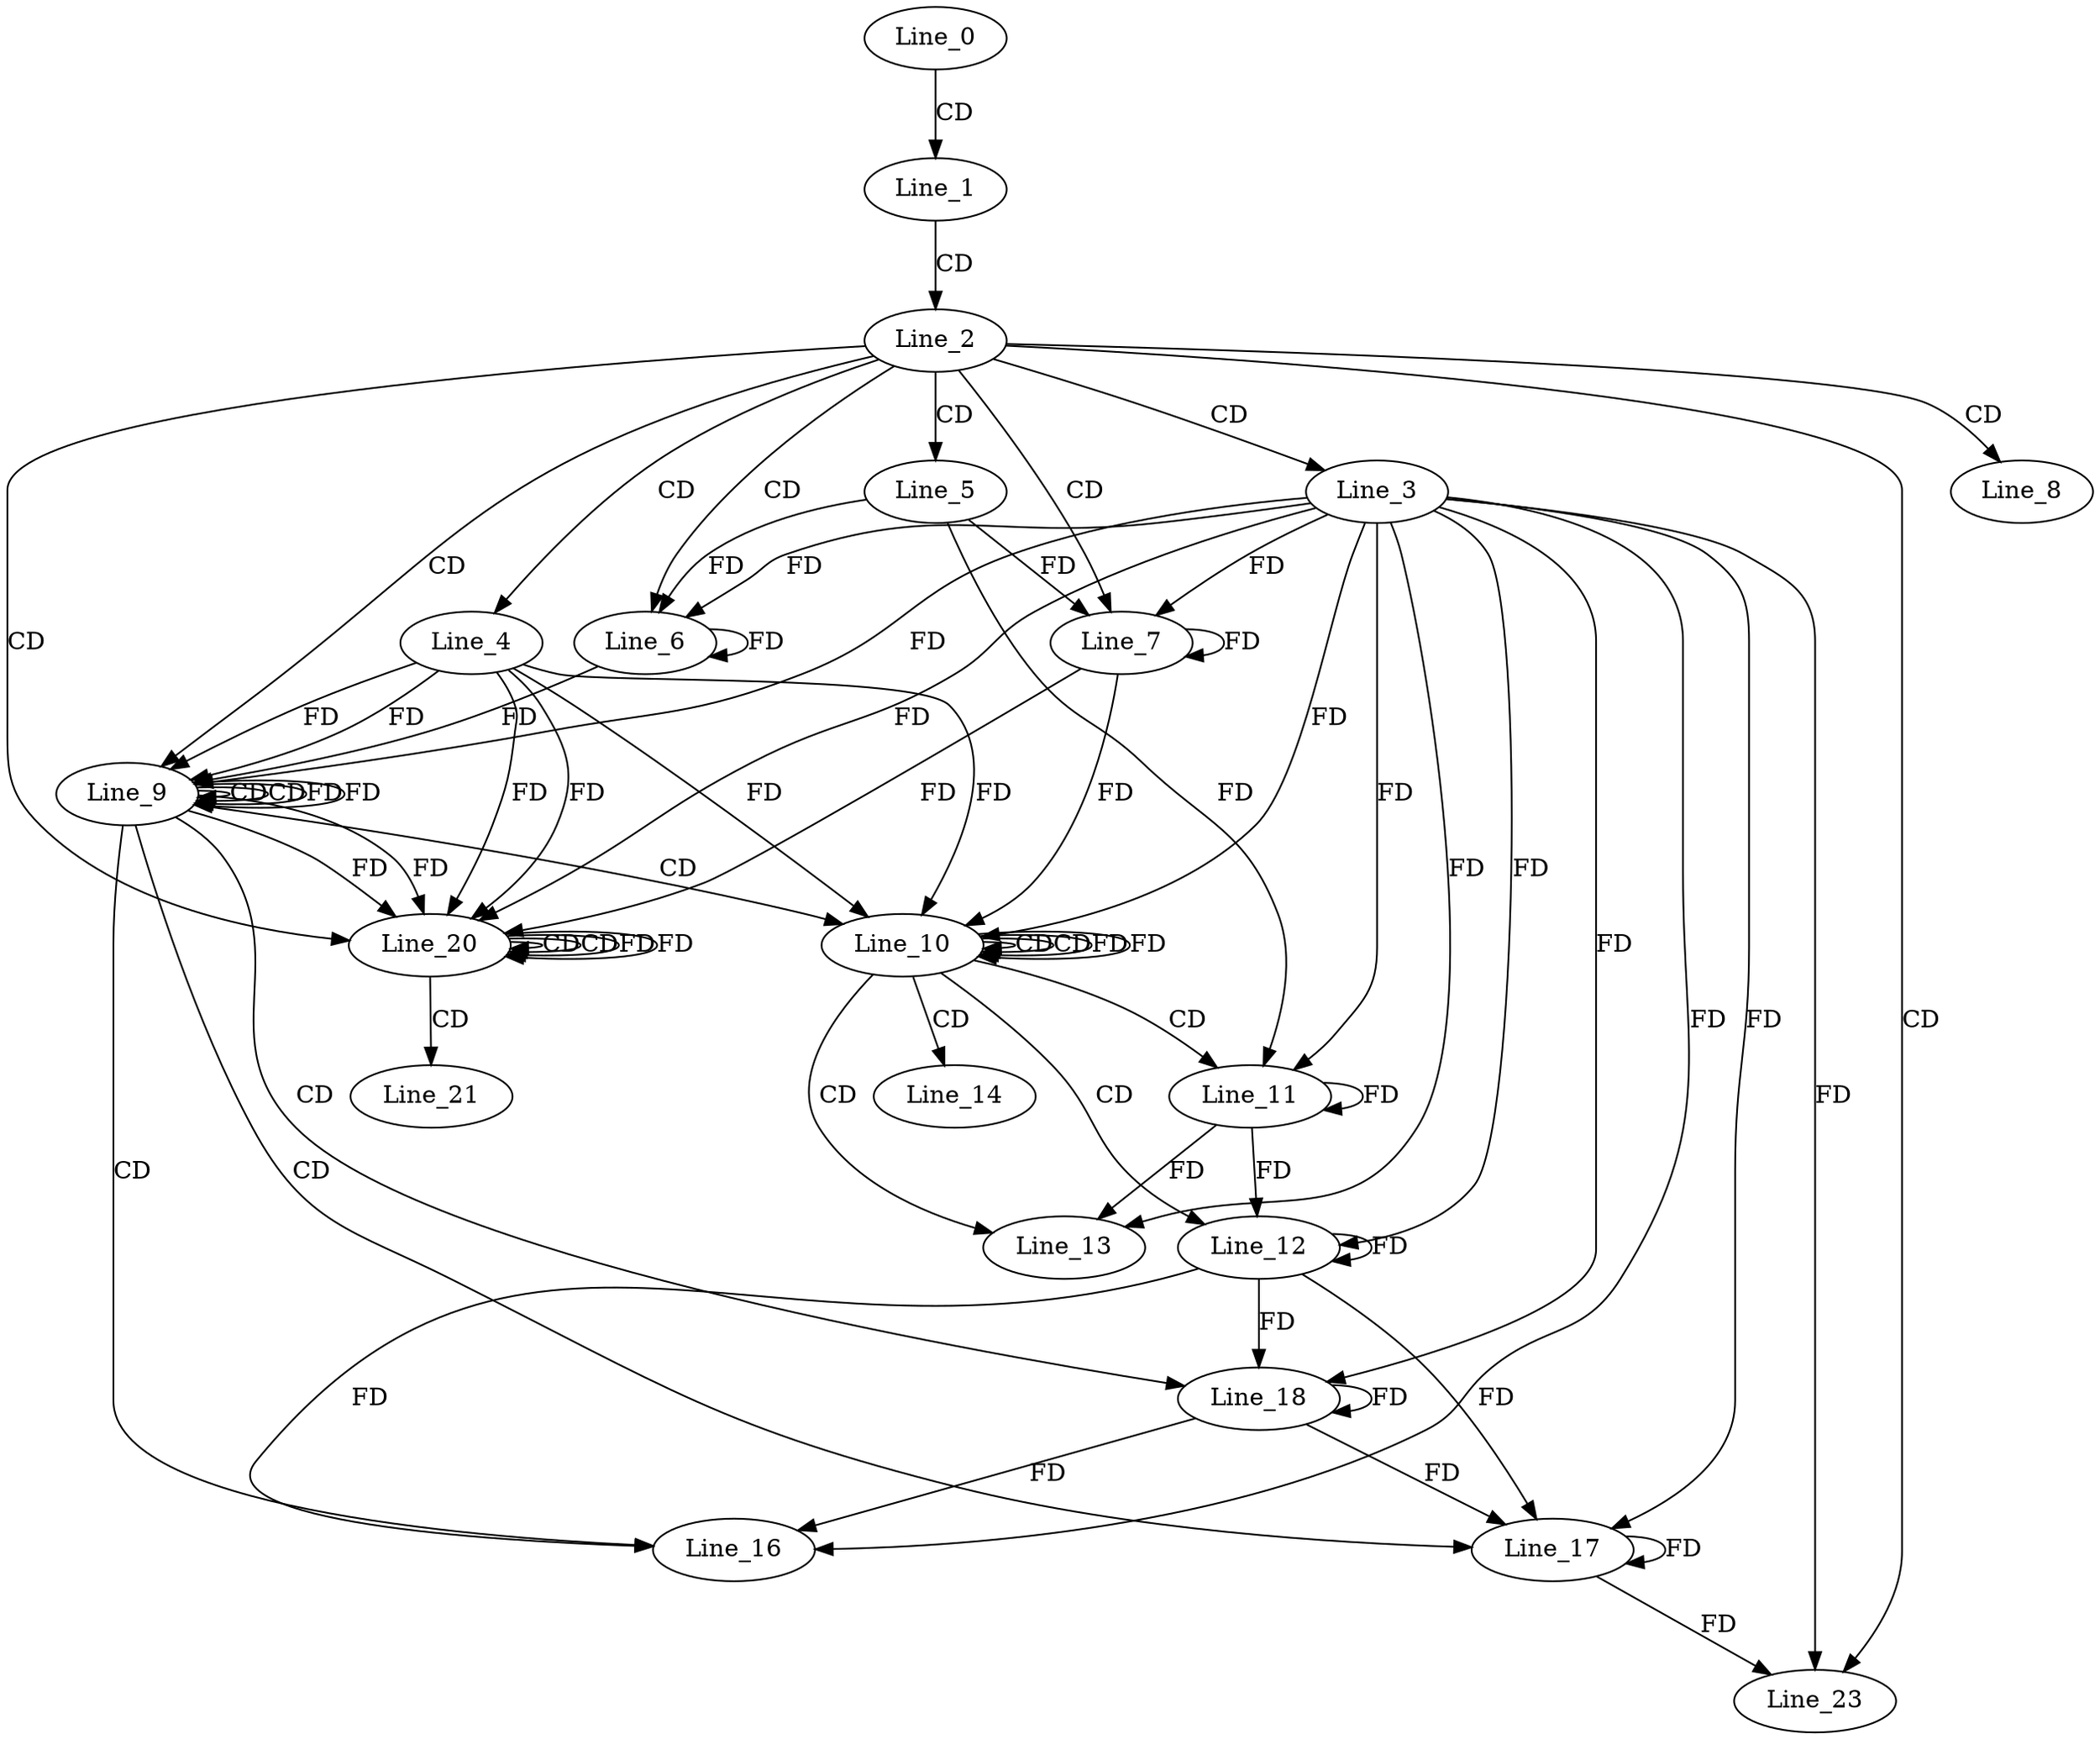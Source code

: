 digraph G {
  Line_0;
  Line_1;
  Line_2;
  Line_3;
  Line_4;
  Line_5;
  Line_6;
  Line_6;
  Line_7;
  Line_7;
  Line_8;
  Line_9;
  Line_9;
  Line_9;
  Line_10;
  Line_10;
  Line_10;
  Line_11;
  Line_11;
  Line_12;
  Line_13;
  Line_14;
  Line_16;
  Line_17;
  Line_18;
  Line_20;
  Line_20;
  Line_20;
  Line_21;
  Line_23;
  Line_0 -> Line_1 [ label="CD" ];
  Line_1 -> Line_2 [ label="CD" ];
  Line_2 -> Line_3 [ label="CD" ];
  Line_2 -> Line_4 [ label="CD" ];
  Line_2 -> Line_5 [ label="CD" ];
  Line_2 -> Line_6 [ label="CD" ];
  Line_3 -> Line_6 [ label="FD" ];
  Line_6 -> Line_6 [ label="FD" ];
  Line_5 -> Line_6 [ label="FD" ];
  Line_2 -> Line_7 [ label="CD" ];
  Line_3 -> Line_7 [ label="FD" ];
  Line_7 -> Line_7 [ label="FD" ];
  Line_5 -> Line_7 [ label="FD" ];
  Line_2 -> Line_8 [ label="CD" ];
  Line_2 -> Line_9 [ label="CD" ];
  Line_9 -> Line_9 [ label="CD" ];
  Line_4 -> Line_9 [ label="FD" ];
  Line_3 -> Line_9 [ label="FD" ];
  Line_6 -> Line_9 [ label="FD" ];
  Line_9 -> Line_9 [ label="CD" ];
  Line_9 -> Line_9 [ label="FD" ];
  Line_4 -> Line_9 [ label="FD" ];
  Line_9 -> Line_10 [ label="CD" ];
  Line_10 -> Line_10 [ label="CD" ];
  Line_4 -> Line_10 [ label="FD" ];
  Line_3 -> Line_10 [ label="FD" ];
  Line_7 -> Line_10 [ label="FD" ];
  Line_10 -> Line_10 [ label="CD" ];
  Line_10 -> Line_10 [ label="FD" ];
  Line_4 -> Line_10 [ label="FD" ];
  Line_10 -> Line_11 [ label="CD" ];
  Line_11 -> Line_11 [ label="FD" ];
  Line_3 -> Line_11 [ label="FD" ];
  Line_5 -> Line_11 [ label="FD" ];
  Line_10 -> Line_12 [ label="CD" ];
  Line_12 -> Line_12 [ label="FD" ];
  Line_3 -> Line_12 [ label="FD" ];
  Line_11 -> Line_12 [ label="FD" ];
  Line_10 -> Line_13 [ label="CD" ];
  Line_11 -> Line_13 [ label="FD" ];
  Line_3 -> Line_13 [ label="FD" ];
  Line_10 -> Line_14 [ label="CD" ];
  Line_9 -> Line_16 [ label="CD" ];
  Line_12 -> Line_16 [ label="FD" ];
  Line_3 -> Line_16 [ label="FD" ];
  Line_9 -> Line_17 [ label="CD" ];
  Line_17 -> Line_17 [ label="FD" ];
  Line_3 -> Line_17 [ label="FD" ];
  Line_12 -> Line_17 [ label="FD" ];
  Line_9 -> Line_18 [ label="CD" ];
  Line_12 -> Line_18 [ label="FD" ];
  Line_18 -> Line_18 [ label="FD" ];
  Line_3 -> Line_18 [ label="FD" ];
  Line_2 -> Line_20 [ label="CD" ];
  Line_20 -> Line_20 [ label="CD" ];
  Line_9 -> Line_20 [ label="FD" ];
  Line_4 -> Line_20 [ label="FD" ];
  Line_3 -> Line_20 [ label="FD" ];
  Line_7 -> Line_20 [ label="FD" ];
  Line_20 -> Line_20 [ label="CD" ];
  Line_20 -> Line_20 [ label="FD" ];
  Line_9 -> Line_20 [ label="FD" ];
  Line_4 -> Line_20 [ label="FD" ];
  Line_20 -> Line_21 [ label="CD" ];
  Line_2 -> Line_23 [ label="CD" ];
  Line_17 -> Line_23 [ label="FD" ];
  Line_3 -> Line_23 [ label="FD" ];
  Line_9 -> Line_9 [ label="FD" ];
  Line_18 -> Line_16 [ label="FD" ];
  Line_18 -> Line_17 [ label="FD" ];
  Line_10 -> Line_10 [ label="FD" ];
  Line_20 -> Line_20 [ label="FD" ];
}
